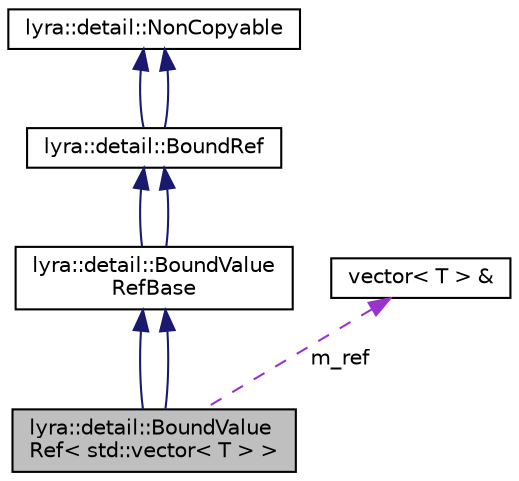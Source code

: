 digraph "lyra::detail::BoundValueRef&lt; std::vector&lt; T &gt; &gt;"
{
 // INTERACTIVE_SVG=YES
 // LATEX_PDF_SIZE
  edge [fontname="Helvetica",fontsize="10",labelfontname="Helvetica",labelfontsize="10"];
  node [fontname="Helvetica",fontsize="10",shape=record];
  Node1 [label="lyra::detail::BoundValue\lRef\< std::vector\< T \> \>",height=0.2,width=0.4,color="black", fillcolor="grey75", style="filled", fontcolor="black",tooltip=" "];
  Node2 -> Node1 [dir="back",color="midnightblue",fontsize="10",style="solid",fontname="Helvetica"];
  Node2 [label="lyra::detail::BoundValue\lRefBase",height=0.2,width=0.4,color="black", fillcolor="white", style="filled",URL="$structlyra_1_1detail_1_1_bound_value_ref_base.html",tooltip=" "];
  Node3 -> Node2 [dir="back",color="midnightblue",fontsize="10",style="solid",fontname="Helvetica"];
  Node3 [label="lyra::detail::BoundRef",height=0.2,width=0.4,color="black", fillcolor="white", style="filled",URL="$structlyra_1_1detail_1_1_bound_ref.html",tooltip=" "];
  Node4 -> Node3 [dir="back",color="midnightblue",fontsize="10",style="solid",fontname="Helvetica"];
  Node4 [label="lyra::detail::NonCopyable",height=0.2,width=0.4,color="black", fillcolor="white", style="filled",URL="$structlyra_1_1detail_1_1_non_copyable.html",tooltip=" "];
  Node4 -> Node3 [dir="back",color="midnightblue",fontsize="10",style="solid",fontname="Helvetica"];
  Node3 -> Node2 [dir="back",color="midnightblue",fontsize="10",style="solid",fontname="Helvetica"];
  Node2 -> Node1 [dir="back",color="midnightblue",fontsize="10",style="solid",fontname="Helvetica"];
  Node5 -> Node1 [dir="back",color="darkorchid3",fontsize="10",style="dashed",label=" m_ref" ,fontname="Helvetica"];
  Node5 [label="vector\< T \> &",height=0.2,width=0.4,color="black", fillcolor="white", style="filled",tooltip=" "];
}
